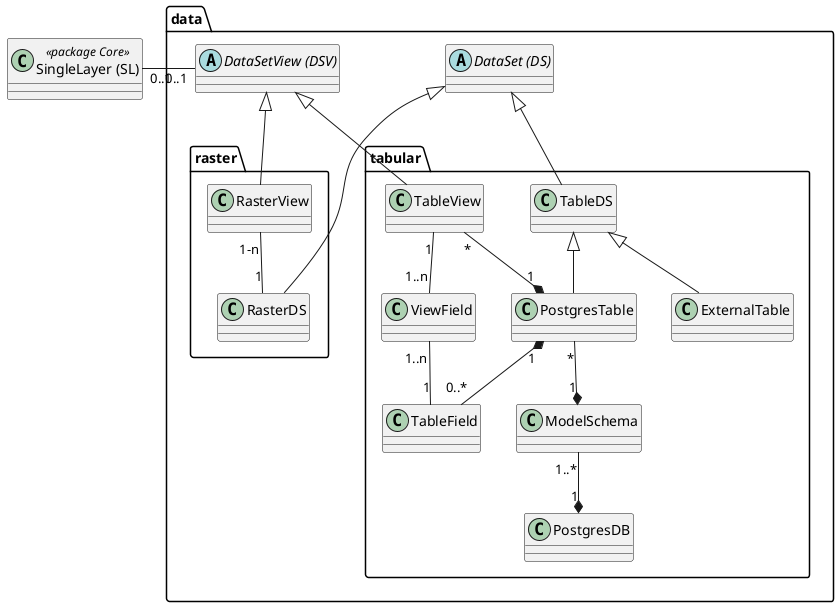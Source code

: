 @startuml
class "SingleLayer (SL)" as sl << package Core >>

package data {

abstract class "DataSetView (DSV)" as dsv
abstract class "DataSet (DS)" as ds

package tabular {
class "TableView" as tv
class "TableDS" as tds
class "PostgresTable" as pt
class "ExternalTable" as et
class "TableDS" as tds
class "PostgresDB" as pdb
class "TableField" as tf
class "ViewField" as vf
class "ModelSchema" as ms

tds <|-- pt
tds <|-- et

sl "0..1" -right- "0..1" dsv : "     "

tv "*" --* "1" pt

pt "*" --* "1" ms
pt "1" *-- "0..*" tf

tv "1" -- "1..n" vf
vf "1..n" -- "1" tf

ms "1..*" --* "1" pdb
}

package "raster"{
class "RasterView" as rv
class "RasterDS" as rds

rv "1-n" -- "1" rds
}
}

dsv <|-- rv
dsv <|-- tv

ds <|-- rds
ds <|-- tds
@enduml